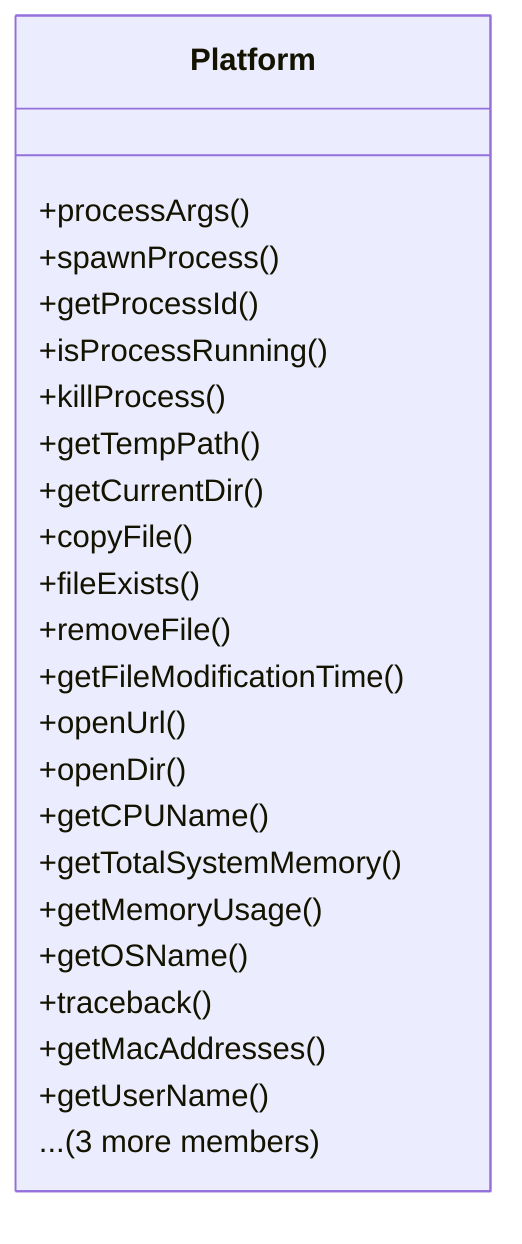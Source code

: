 classDiagram
    class Platform {
        +processArgs()
        +spawnProcess()
        +getProcessId()
        +isProcessRunning()
        +killProcess()
        +getTempPath()
        +getCurrentDir()
        +copyFile()
        +fileExists()
        +removeFile()
        +getFileModificationTime()
        +openUrl()
        +openDir()
        +getCPUName()
        +getTotalSystemMemory()
        +getMemoryUsage()
        +getOSName()
        +traceback()
        +getMacAddresses()
        +getUserName()
        ... (3 more members)
    }